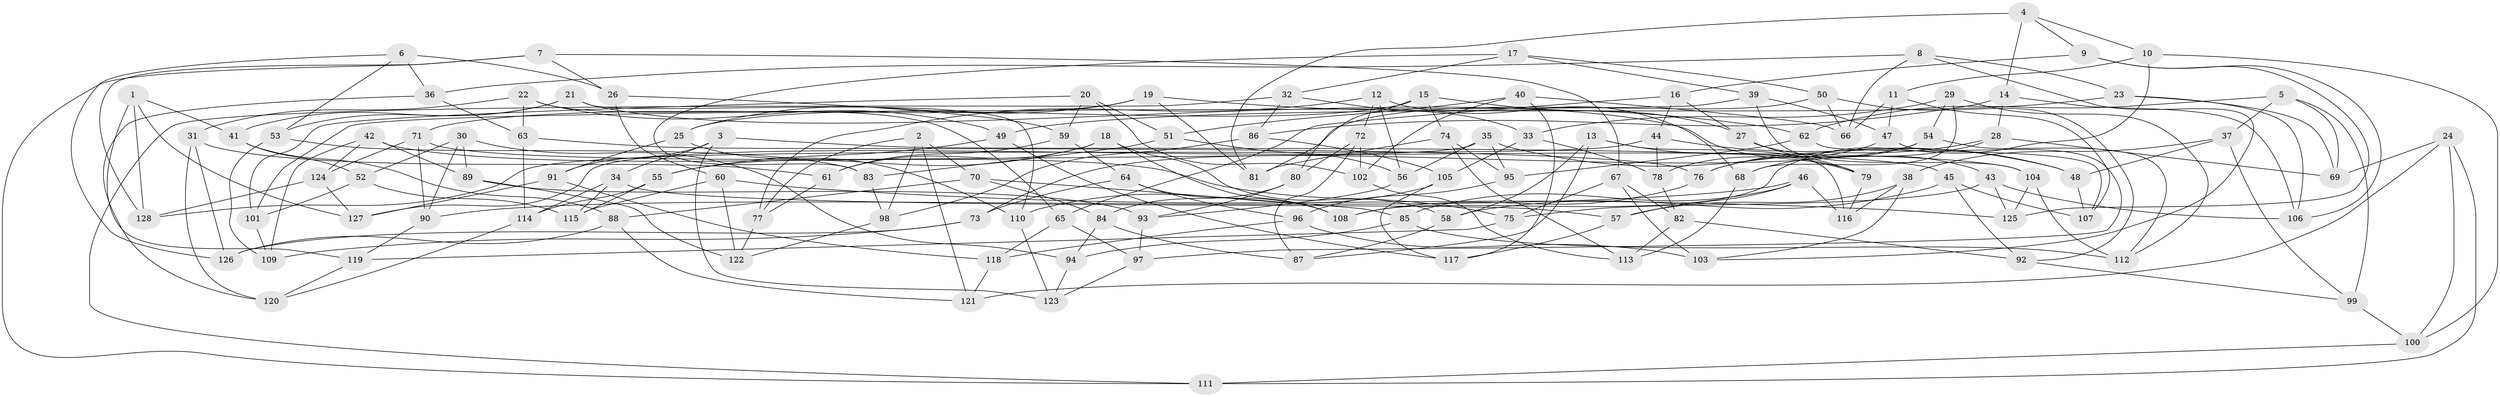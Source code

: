 // Generated by graph-tools (version 1.1) at 2025/16/03/09/25 04:16:41]
// undirected, 128 vertices, 256 edges
graph export_dot {
graph [start="1"]
  node [color=gray90,style=filled];
  1;
  2;
  3;
  4;
  5;
  6;
  7;
  8;
  9;
  10;
  11;
  12;
  13;
  14;
  15;
  16;
  17;
  18;
  19;
  20;
  21;
  22;
  23;
  24;
  25;
  26;
  27;
  28;
  29;
  30;
  31;
  32;
  33;
  34;
  35;
  36;
  37;
  38;
  39;
  40;
  41;
  42;
  43;
  44;
  45;
  46;
  47;
  48;
  49;
  50;
  51;
  52;
  53;
  54;
  55;
  56;
  57;
  58;
  59;
  60;
  61;
  62;
  63;
  64;
  65;
  66;
  67;
  68;
  69;
  70;
  71;
  72;
  73;
  74;
  75;
  76;
  77;
  78;
  79;
  80;
  81;
  82;
  83;
  84;
  85;
  86;
  87;
  88;
  89;
  90;
  91;
  92;
  93;
  94;
  95;
  96;
  97;
  98;
  99;
  100;
  101;
  102;
  103;
  104;
  105;
  106;
  107;
  108;
  109;
  110;
  111;
  112;
  113;
  114;
  115;
  116;
  117;
  118;
  119;
  120;
  121;
  122;
  123;
  124;
  125;
  126;
  127;
  128;
  1 -- 41;
  1 -- 128;
  1 -- 119;
  1 -- 127;
  2 -- 98;
  2 -- 70;
  2 -- 77;
  2 -- 121;
  3 -- 34;
  3 -- 91;
  3 -- 45;
  3 -- 123;
  4 -- 81;
  4 -- 14;
  4 -- 10;
  4 -- 9;
  5 -- 62;
  5 -- 37;
  5 -- 99;
  5 -- 69;
  6 -- 36;
  6 -- 26;
  6 -- 53;
  6 -- 126;
  7 -- 128;
  7 -- 26;
  7 -- 111;
  7 -- 67;
  8 -- 23;
  8 -- 66;
  8 -- 103;
  8 -- 36;
  9 -- 106;
  9 -- 125;
  9 -- 16;
  10 -- 11;
  10 -- 108;
  10 -- 100;
  11 -- 107;
  11 -- 66;
  11 -- 47;
  12 -- 68;
  12 -- 72;
  12 -- 56;
  12 -- 77;
  13 -- 79;
  13 -- 87;
  13 -- 116;
  13 -- 58;
  14 -- 86;
  14 -- 106;
  14 -- 28;
  15 -- 27;
  15 -- 80;
  15 -- 74;
  15 -- 25;
  16 -- 27;
  16 -- 65;
  16 -- 44;
  17 -- 39;
  17 -- 50;
  17 -- 83;
  17 -- 32;
  18 -- 108;
  18 -- 55;
  18 -- 61;
  18 -- 58;
  19 -- 81;
  19 -- 25;
  19 -- 62;
  19 -- 71;
  20 -- 101;
  20 -- 102;
  20 -- 59;
  20 -- 51;
  21 -- 110;
  21 -- 41;
  21 -- 53;
  21 -- 79;
  22 -- 49;
  22 -- 65;
  22 -- 31;
  22 -- 63;
  23 -- 69;
  23 -- 49;
  23 -- 106;
  24 -- 69;
  24 -- 100;
  24 -- 121;
  24 -- 111;
  25 -- 91;
  25 -- 110;
  26 -- 59;
  26 -- 60;
  27 -- 43;
  27 -- 79;
  28 -- 69;
  28 -- 68;
  28 -- 76;
  29 -- 33;
  29 -- 54;
  29 -- 112;
  29 -- 68;
  30 -- 90;
  30 -- 94;
  30 -- 89;
  30 -- 52;
  31 -- 61;
  31 -- 120;
  31 -- 126;
  32 -- 111;
  32 -- 33;
  32 -- 86;
  33 -- 78;
  33 -- 105;
  34 -- 115;
  34 -- 57;
  34 -- 114;
  35 -- 95;
  35 -- 48;
  35 -- 56;
  35 -- 127;
  36 -- 120;
  36 -- 63;
  37 -- 99;
  37 -- 48;
  37 -- 38;
  38 -- 57;
  38 -- 116;
  38 -- 103;
  39 -- 101;
  39 -- 47;
  39 -- 104;
  40 -- 102;
  40 -- 66;
  40 -- 51;
  40 -- 117;
  41 -- 52;
  41 -- 88;
  42 -- 75;
  42 -- 89;
  42 -- 109;
  42 -- 124;
  43 -- 106;
  43 -- 125;
  43 -- 75;
  44 -- 48;
  44 -- 128;
  44 -- 78;
  45 -- 107;
  45 -- 58;
  45 -- 92;
  46 -- 116;
  46 -- 90;
  46 -- 85;
  46 -- 57;
  47 -- 97;
  47 -- 78;
  48 -- 107;
  49 -- 117;
  49 -- 55;
  50 -- 66;
  50 -- 81;
  50 -- 92;
  51 -- 56;
  51 -- 83;
  52 -- 101;
  52 -- 115;
  53 -- 109;
  53 -- 83;
  54 -- 76;
  54 -- 112;
  54 -- 73;
  55 -- 115;
  55 -- 114;
  56 -- 93;
  57 -- 117;
  58 -- 87;
  59 -- 64;
  59 -- 61;
  60 -- 122;
  60 -- 125;
  60 -- 115;
  61 -- 77;
  62 -- 95;
  62 -- 107;
  63 -- 76;
  63 -- 114;
  64 -- 96;
  64 -- 73;
  64 -- 108;
  65 -- 97;
  65 -- 118;
  67 -- 75;
  67 -- 82;
  67 -- 103;
  68 -- 113;
  70 -- 85;
  70 -- 88;
  70 -- 84;
  71 -- 124;
  71 -- 104;
  71 -- 90;
  72 -- 87;
  72 -- 80;
  72 -- 102;
  73 -- 126;
  73 -- 109;
  74 -- 95;
  74 -- 81;
  74 -- 113;
  75 -- 119;
  76 -- 108;
  77 -- 122;
  78 -- 82;
  79 -- 116;
  80 -- 84;
  80 -- 93;
  82 -- 113;
  82 -- 92;
  83 -- 98;
  84 -- 94;
  84 -- 87;
  85 -- 112;
  85 -- 94;
  86 -- 98;
  86 -- 105;
  88 -- 126;
  88 -- 121;
  89 -- 93;
  89 -- 122;
  90 -- 119;
  91 -- 127;
  91 -- 118;
  92 -- 99;
  93 -- 97;
  94 -- 123;
  95 -- 96;
  96 -- 103;
  96 -- 118;
  97 -- 123;
  98 -- 122;
  99 -- 100;
  100 -- 111;
  101 -- 109;
  102 -- 113;
  104 -- 125;
  104 -- 112;
  105 -- 110;
  105 -- 117;
  110 -- 123;
  114 -- 120;
  118 -- 121;
  119 -- 120;
  124 -- 127;
  124 -- 128;
}
